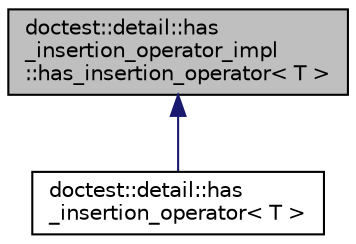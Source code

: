 digraph "doctest::detail::has_insertion_operator_impl::has_insertion_operator&lt; T &gt;"
{
 // LATEX_PDF_SIZE
  edge [fontname="Helvetica",fontsize="10",labelfontname="Helvetica",labelfontsize="10"];
  node [fontname="Helvetica",fontsize="10",shape=record];
  Node1 [label="doctest::detail::has\l_insertion_operator_impl\l::has_insertion_operator\< T \>",height=0.2,width=0.4,color="black", fillcolor="grey75", style="filled", fontcolor="black",tooltip=" "];
  Node1 -> Node2 [dir="back",color="midnightblue",fontsize="10",style="solid"];
  Node2 [label="doctest::detail::has\l_insertion_operator\< T \>",height=0.2,width=0.4,color="black", fillcolor="white", style="filled",URL="$structdoctest_1_1detail_1_1has__insertion__operator.html",tooltip=" "];
}
